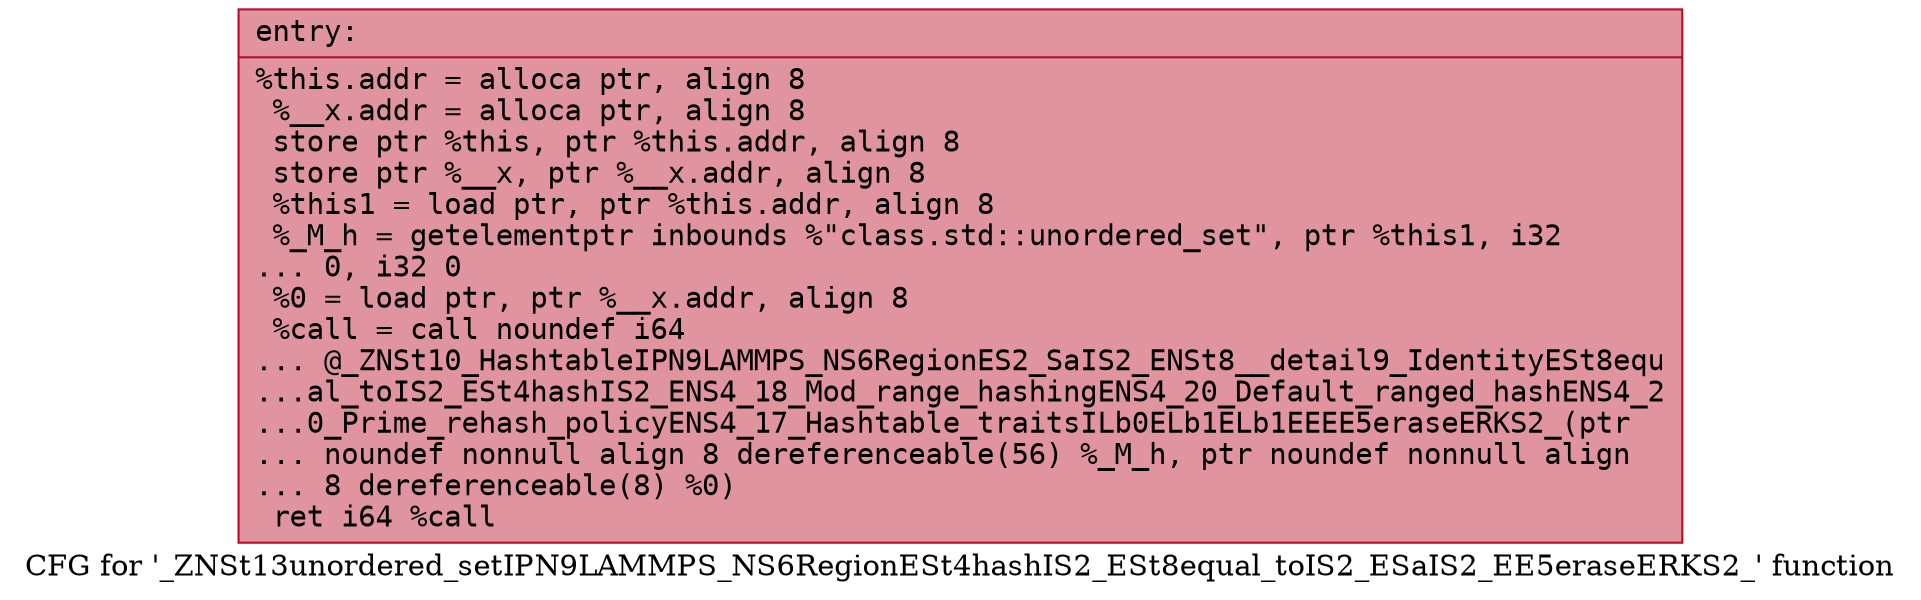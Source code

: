 digraph "CFG for '_ZNSt13unordered_setIPN9LAMMPS_NS6RegionESt4hashIS2_ESt8equal_toIS2_ESaIS2_EE5eraseERKS2_' function" {
	label="CFG for '_ZNSt13unordered_setIPN9LAMMPS_NS6RegionESt4hashIS2_ESt8equal_toIS2_ESaIS2_EE5eraseERKS2_' function";

	Node0x561837de7180 [shape=record,color="#b70d28ff", style=filled, fillcolor="#b70d2870" fontname="Courier",label="{entry:\l|  %this.addr = alloca ptr, align 8\l  %__x.addr = alloca ptr, align 8\l  store ptr %this, ptr %this.addr, align 8\l  store ptr %__x, ptr %__x.addr, align 8\l  %this1 = load ptr, ptr %this.addr, align 8\l  %_M_h = getelementptr inbounds %\"class.std::unordered_set\", ptr %this1, i32\l... 0, i32 0\l  %0 = load ptr, ptr %__x.addr, align 8\l  %call = call noundef i64\l... @_ZNSt10_HashtableIPN9LAMMPS_NS6RegionES2_SaIS2_ENSt8__detail9_IdentityESt8equ\l...al_toIS2_ESt4hashIS2_ENS4_18_Mod_range_hashingENS4_20_Default_ranged_hashENS4_2\l...0_Prime_rehash_policyENS4_17_Hashtable_traitsILb0ELb1ELb1EEEE5eraseERKS2_(ptr\l... noundef nonnull align 8 dereferenceable(56) %_M_h, ptr noundef nonnull align\l... 8 dereferenceable(8) %0)\l  ret i64 %call\l}"];
}
